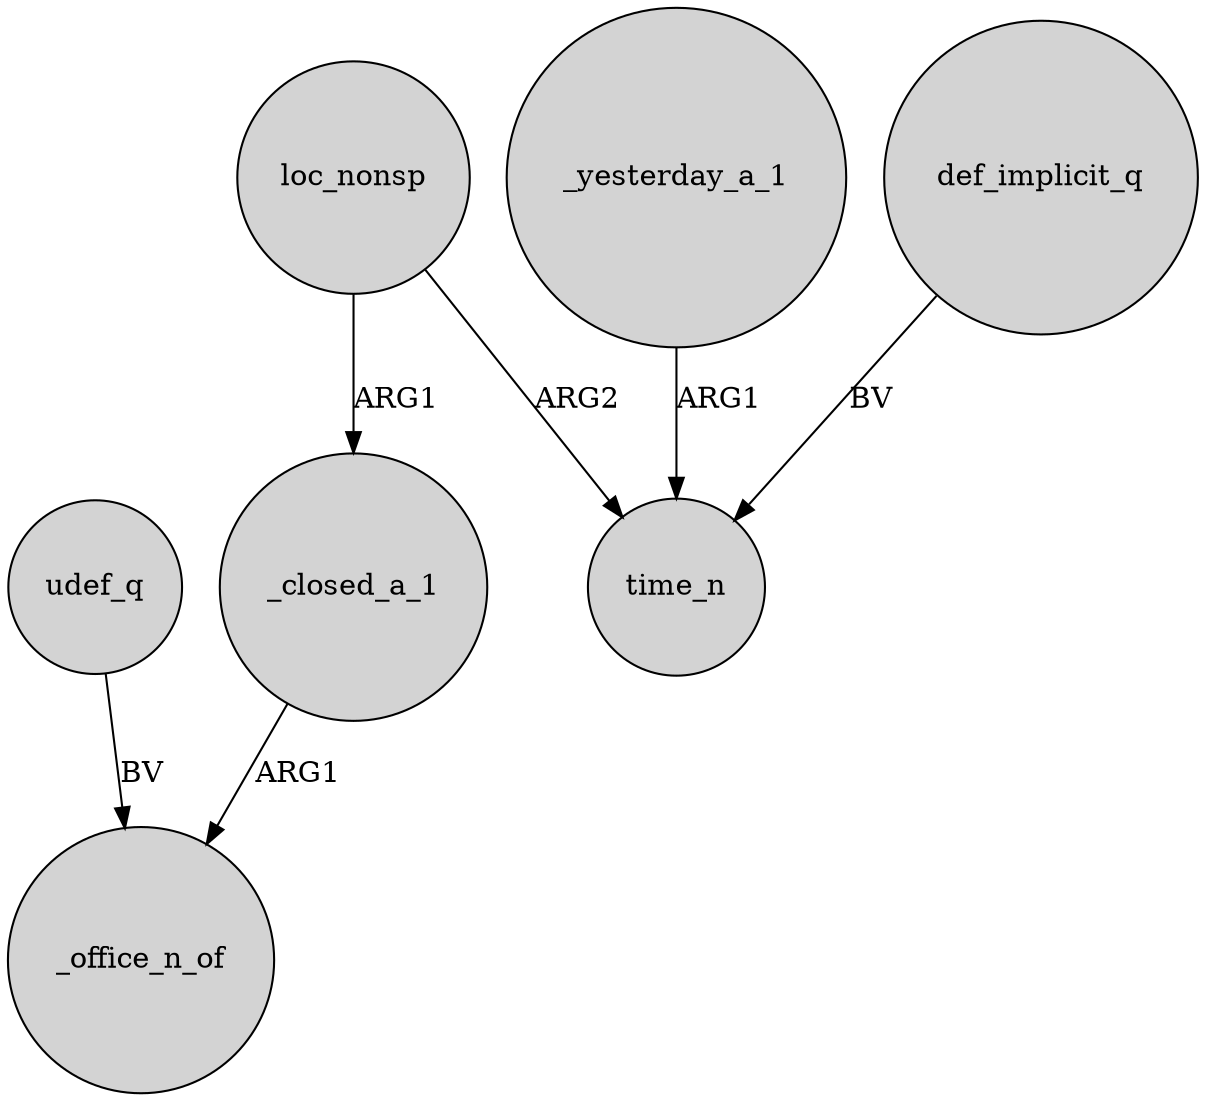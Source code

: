 digraph {
	node [shape=circle style=filled]
	_closed_a_1 -> _office_n_of [label=ARG1]
	udef_q -> _office_n_of [label=BV]
	_yesterday_a_1 -> time_n [label=ARG1]
	loc_nonsp -> _closed_a_1 [label=ARG1]
	loc_nonsp -> time_n [label=ARG2]
	def_implicit_q -> time_n [label=BV]
}
